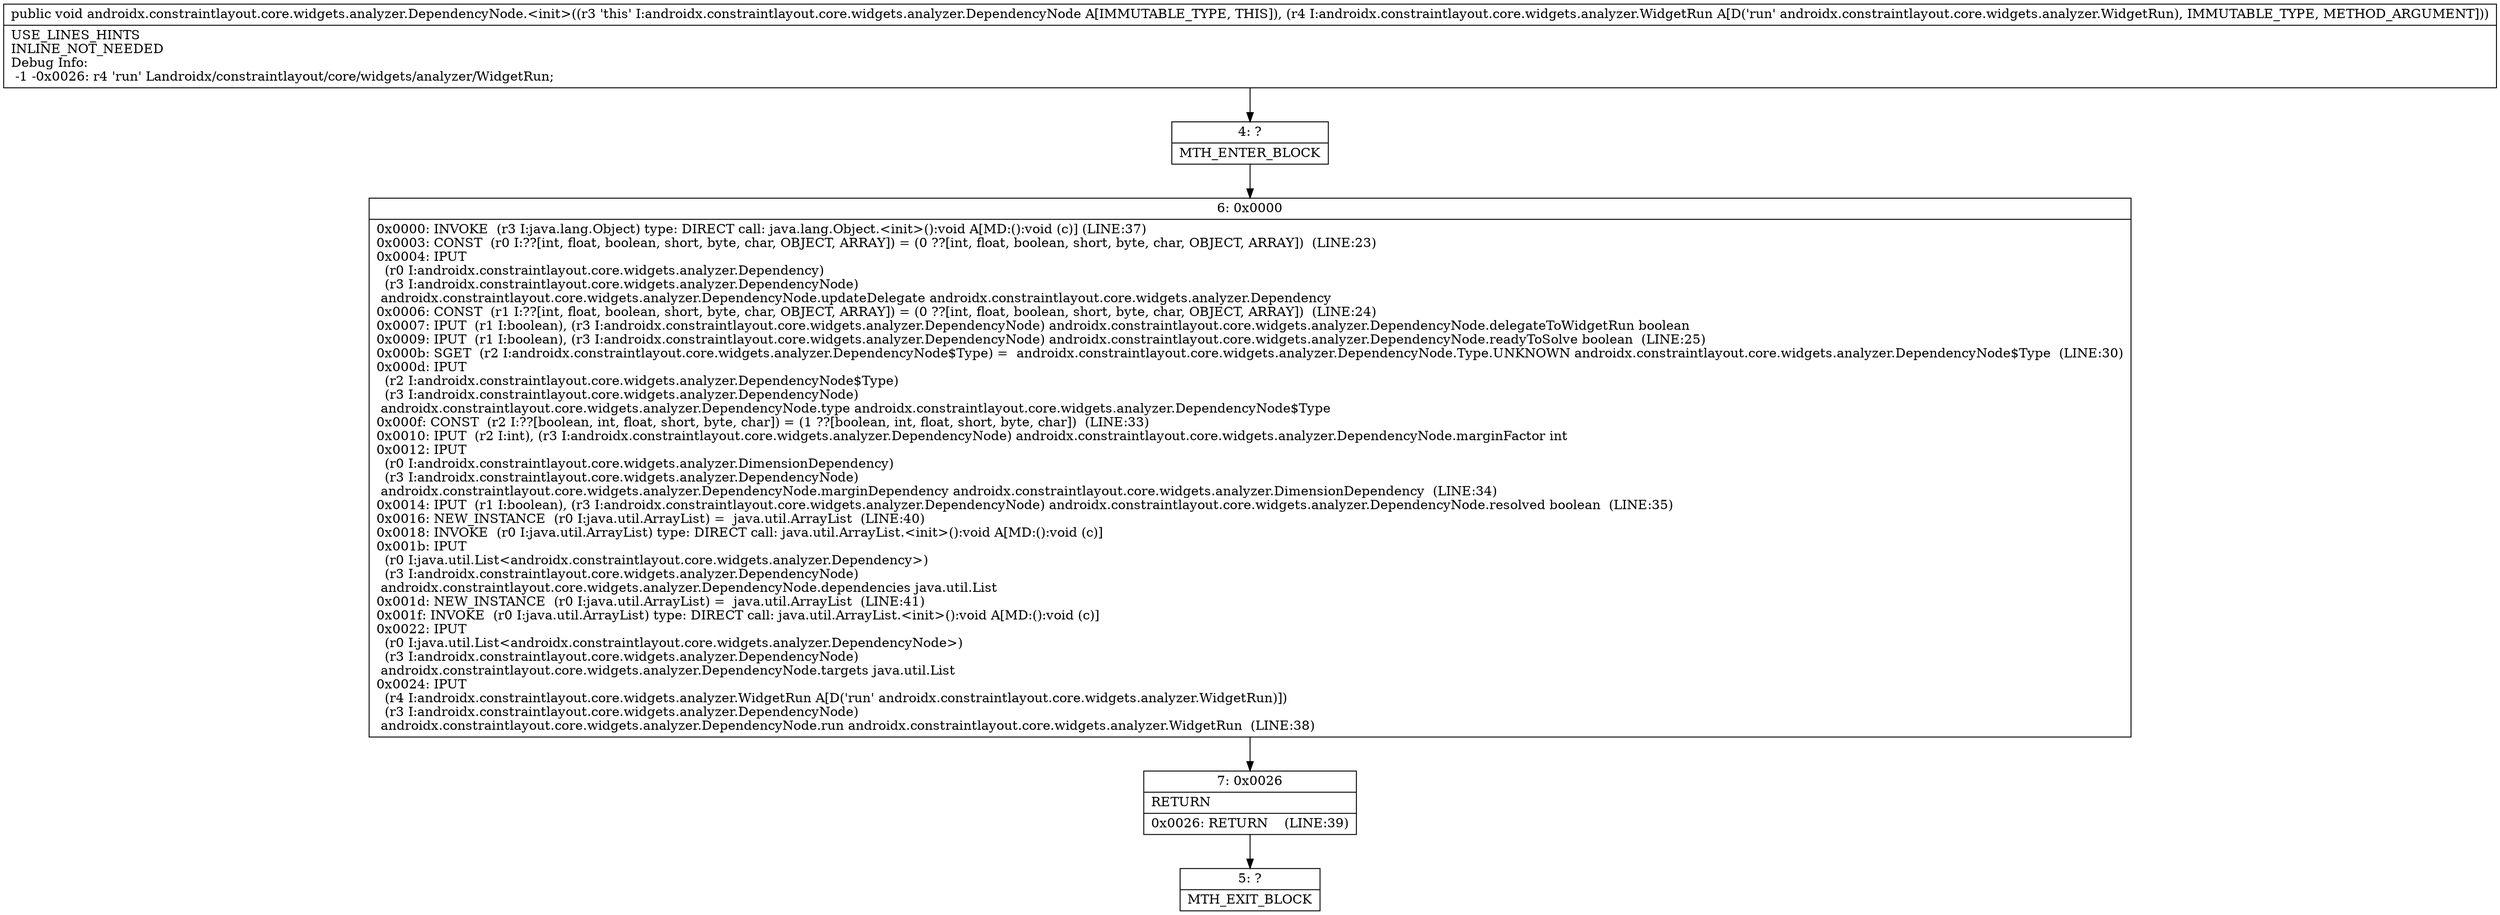 digraph "CFG forandroidx.constraintlayout.core.widgets.analyzer.DependencyNode.\<init\>(Landroidx\/constraintlayout\/core\/widgets\/analyzer\/WidgetRun;)V" {
Node_4 [shape=record,label="{4\:\ ?|MTH_ENTER_BLOCK\l}"];
Node_6 [shape=record,label="{6\:\ 0x0000|0x0000: INVOKE  (r3 I:java.lang.Object) type: DIRECT call: java.lang.Object.\<init\>():void A[MD:():void (c)] (LINE:37)\l0x0003: CONST  (r0 I:??[int, float, boolean, short, byte, char, OBJECT, ARRAY]) = (0 ??[int, float, boolean, short, byte, char, OBJECT, ARRAY])  (LINE:23)\l0x0004: IPUT  \l  (r0 I:androidx.constraintlayout.core.widgets.analyzer.Dependency)\l  (r3 I:androidx.constraintlayout.core.widgets.analyzer.DependencyNode)\l androidx.constraintlayout.core.widgets.analyzer.DependencyNode.updateDelegate androidx.constraintlayout.core.widgets.analyzer.Dependency \l0x0006: CONST  (r1 I:??[int, float, boolean, short, byte, char, OBJECT, ARRAY]) = (0 ??[int, float, boolean, short, byte, char, OBJECT, ARRAY])  (LINE:24)\l0x0007: IPUT  (r1 I:boolean), (r3 I:androidx.constraintlayout.core.widgets.analyzer.DependencyNode) androidx.constraintlayout.core.widgets.analyzer.DependencyNode.delegateToWidgetRun boolean \l0x0009: IPUT  (r1 I:boolean), (r3 I:androidx.constraintlayout.core.widgets.analyzer.DependencyNode) androidx.constraintlayout.core.widgets.analyzer.DependencyNode.readyToSolve boolean  (LINE:25)\l0x000b: SGET  (r2 I:androidx.constraintlayout.core.widgets.analyzer.DependencyNode$Type) =  androidx.constraintlayout.core.widgets.analyzer.DependencyNode.Type.UNKNOWN androidx.constraintlayout.core.widgets.analyzer.DependencyNode$Type  (LINE:30)\l0x000d: IPUT  \l  (r2 I:androidx.constraintlayout.core.widgets.analyzer.DependencyNode$Type)\l  (r3 I:androidx.constraintlayout.core.widgets.analyzer.DependencyNode)\l androidx.constraintlayout.core.widgets.analyzer.DependencyNode.type androidx.constraintlayout.core.widgets.analyzer.DependencyNode$Type \l0x000f: CONST  (r2 I:??[boolean, int, float, short, byte, char]) = (1 ??[boolean, int, float, short, byte, char])  (LINE:33)\l0x0010: IPUT  (r2 I:int), (r3 I:androidx.constraintlayout.core.widgets.analyzer.DependencyNode) androidx.constraintlayout.core.widgets.analyzer.DependencyNode.marginFactor int \l0x0012: IPUT  \l  (r0 I:androidx.constraintlayout.core.widgets.analyzer.DimensionDependency)\l  (r3 I:androidx.constraintlayout.core.widgets.analyzer.DependencyNode)\l androidx.constraintlayout.core.widgets.analyzer.DependencyNode.marginDependency androidx.constraintlayout.core.widgets.analyzer.DimensionDependency  (LINE:34)\l0x0014: IPUT  (r1 I:boolean), (r3 I:androidx.constraintlayout.core.widgets.analyzer.DependencyNode) androidx.constraintlayout.core.widgets.analyzer.DependencyNode.resolved boolean  (LINE:35)\l0x0016: NEW_INSTANCE  (r0 I:java.util.ArrayList) =  java.util.ArrayList  (LINE:40)\l0x0018: INVOKE  (r0 I:java.util.ArrayList) type: DIRECT call: java.util.ArrayList.\<init\>():void A[MD:():void (c)]\l0x001b: IPUT  \l  (r0 I:java.util.List\<androidx.constraintlayout.core.widgets.analyzer.Dependency\>)\l  (r3 I:androidx.constraintlayout.core.widgets.analyzer.DependencyNode)\l androidx.constraintlayout.core.widgets.analyzer.DependencyNode.dependencies java.util.List \l0x001d: NEW_INSTANCE  (r0 I:java.util.ArrayList) =  java.util.ArrayList  (LINE:41)\l0x001f: INVOKE  (r0 I:java.util.ArrayList) type: DIRECT call: java.util.ArrayList.\<init\>():void A[MD:():void (c)]\l0x0022: IPUT  \l  (r0 I:java.util.List\<androidx.constraintlayout.core.widgets.analyzer.DependencyNode\>)\l  (r3 I:androidx.constraintlayout.core.widgets.analyzer.DependencyNode)\l androidx.constraintlayout.core.widgets.analyzer.DependencyNode.targets java.util.List \l0x0024: IPUT  \l  (r4 I:androidx.constraintlayout.core.widgets.analyzer.WidgetRun A[D('run' androidx.constraintlayout.core.widgets.analyzer.WidgetRun)])\l  (r3 I:androidx.constraintlayout.core.widgets.analyzer.DependencyNode)\l androidx.constraintlayout.core.widgets.analyzer.DependencyNode.run androidx.constraintlayout.core.widgets.analyzer.WidgetRun  (LINE:38)\l}"];
Node_7 [shape=record,label="{7\:\ 0x0026|RETURN\l|0x0026: RETURN    (LINE:39)\l}"];
Node_5 [shape=record,label="{5\:\ ?|MTH_EXIT_BLOCK\l}"];
MethodNode[shape=record,label="{public void androidx.constraintlayout.core.widgets.analyzer.DependencyNode.\<init\>((r3 'this' I:androidx.constraintlayout.core.widgets.analyzer.DependencyNode A[IMMUTABLE_TYPE, THIS]), (r4 I:androidx.constraintlayout.core.widgets.analyzer.WidgetRun A[D('run' androidx.constraintlayout.core.widgets.analyzer.WidgetRun), IMMUTABLE_TYPE, METHOD_ARGUMENT]))  | USE_LINES_HINTS\lINLINE_NOT_NEEDED\lDebug Info:\l  \-1 \-0x0026: r4 'run' Landroidx\/constraintlayout\/core\/widgets\/analyzer\/WidgetRun;\l}"];
MethodNode -> Node_4;Node_4 -> Node_6;
Node_6 -> Node_7;
Node_7 -> Node_5;
}


